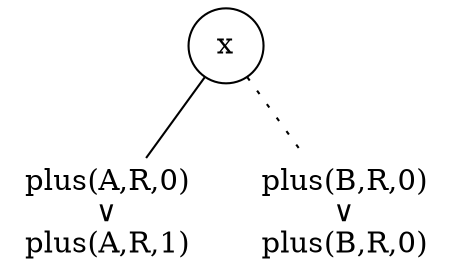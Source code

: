 graph plus3res {
	x [shape=circle];
	lhs [shape=plaintext,label="plus(A,R,0)\n&#8744;\nplus(A,R,1)"];
	rhs [shape=plaintext,label="plus(B,R,0)\n&#8744;\nplus(B,R,0)"];
	x -- lhs;
	x -- rhs [style=dotted];
}